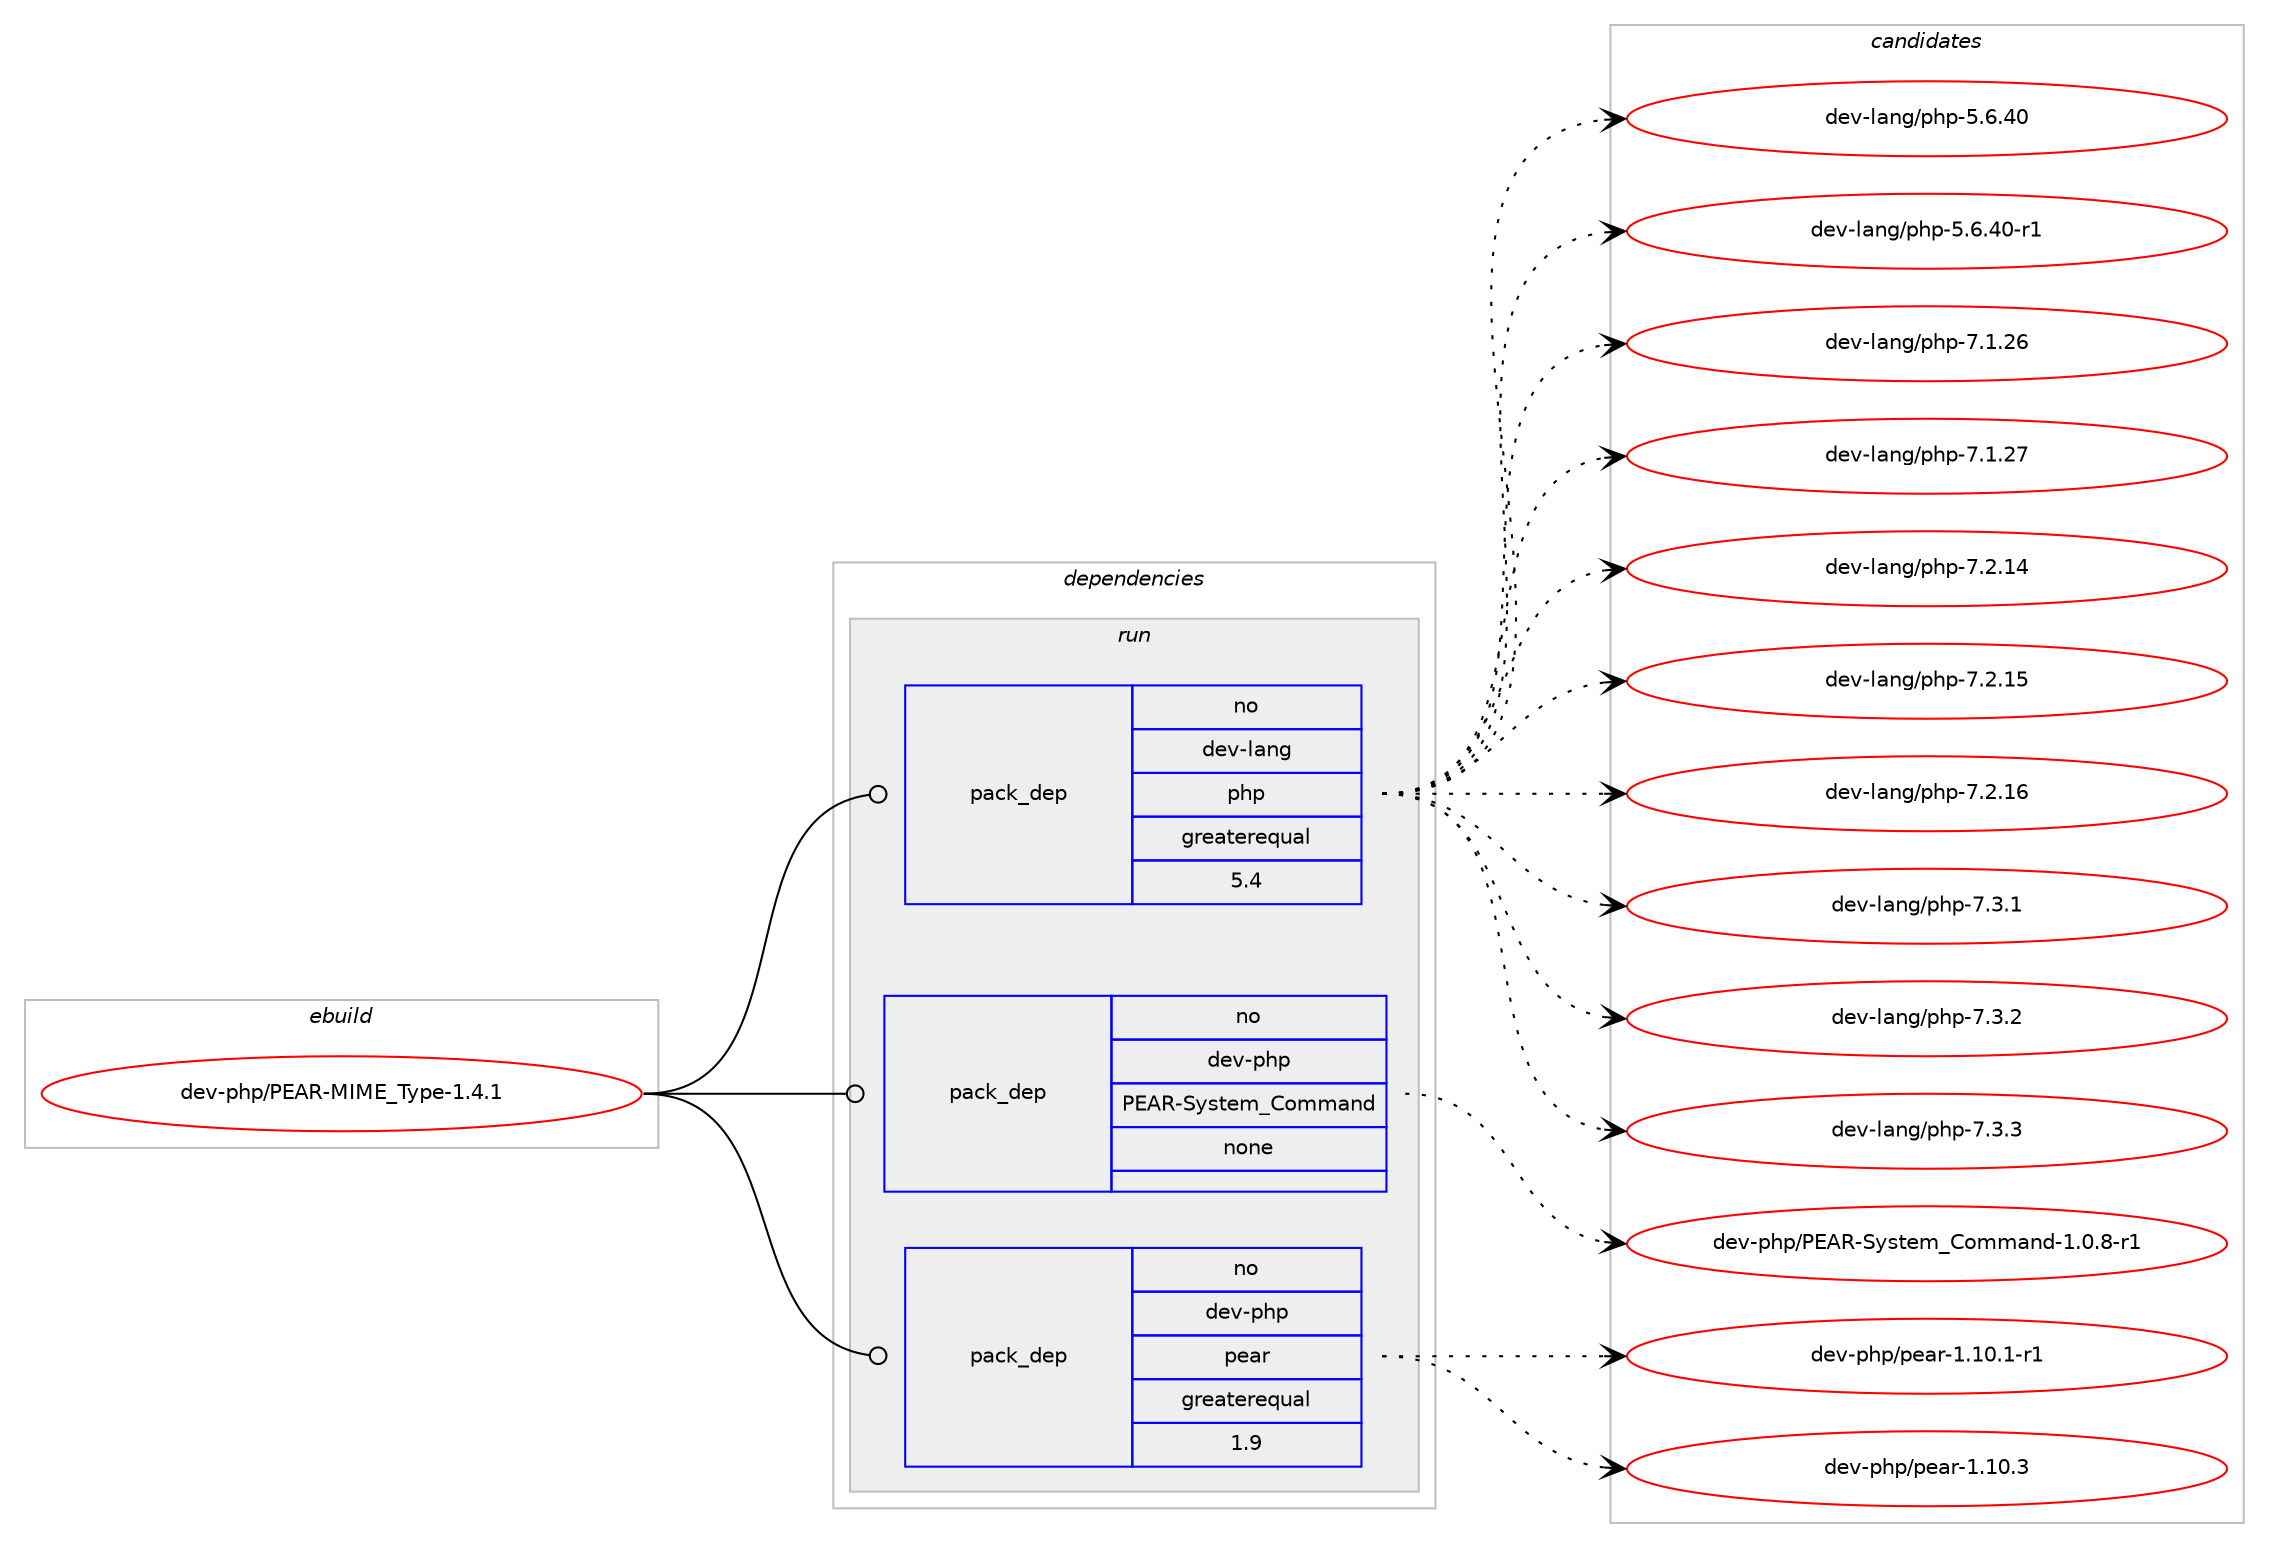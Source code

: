 digraph prolog {

# *************
# Graph options
# *************

newrank=true;
concentrate=true;
compound=true;
graph [rankdir=LR,fontname=Helvetica,fontsize=10,ranksep=1.5];#, ranksep=2.5, nodesep=0.2];
edge  [arrowhead=vee];
node  [fontname=Helvetica,fontsize=10];

# **********
# The ebuild
# **********

subgraph cluster_leftcol {
color=gray;
rank=same;
label=<<i>ebuild</i>>;
id [label="dev-php/PEAR-MIME_Type-1.4.1", color=red, width=4, href="../dev-php/PEAR-MIME_Type-1.4.1.svg"];
}

# ****************
# The dependencies
# ****************

subgraph cluster_midcol {
color=gray;
label=<<i>dependencies</i>>;
subgraph cluster_compile {
fillcolor="#eeeeee";
style=filled;
label=<<i>compile</i>>;
}
subgraph cluster_compileandrun {
fillcolor="#eeeeee";
style=filled;
label=<<i>compile and run</i>>;
}
subgraph cluster_run {
fillcolor="#eeeeee";
style=filled;
label=<<i>run</i>>;
subgraph pack1000123 {
dependency1392434 [label=<<TABLE BORDER="0" CELLBORDER="1" CELLSPACING="0" CELLPADDING="4" WIDTH="220"><TR><TD ROWSPAN="6" CELLPADDING="30">pack_dep</TD></TR><TR><TD WIDTH="110">no</TD></TR><TR><TD>dev-lang</TD></TR><TR><TD>php</TD></TR><TR><TD>greaterequal</TD></TR><TR><TD>5.4</TD></TR></TABLE>>, shape=none, color=blue];
}
id:e -> dependency1392434:w [weight=20,style="solid",arrowhead="odot"];
subgraph pack1000124 {
dependency1392435 [label=<<TABLE BORDER="0" CELLBORDER="1" CELLSPACING="0" CELLPADDING="4" WIDTH="220"><TR><TD ROWSPAN="6" CELLPADDING="30">pack_dep</TD></TR><TR><TD WIDTH="110">no</TD></TR><TR><TD>dev-php</TD></TR><TR><TD>PEAR-System_Command</TD></TR><TR><TD>none</TD></TR><TR><TD></TD></TR></TABLE>>, shape=none, color=blue];
}
id:e -> dependency1392435:w [weight=20,style="solid",arrowhead="odot"];
subgraph pack1000125 {
dependency1392436 [label=<<TABLE BORDER="0" CELLBORDER="1" CELLSPACING="0" CELLPADDING="4" WIDTH="220"><TR><TD ROWSPAN="6" CELLPADDING="30">pack_dep</TD></TR><TR><TD WIDTH="110">no</TD></TR><TR><TD>dev-php</TD></TR><TR><TD>pear</TD></TR><TR><TD>greaterequal</TD></TR><TR><TD>1.9</TD></TR></TABLE>>, shape=none, color=blue];
}
id:e -> dependency1392436:w [weight=20,style="solid",arrowhead="odot"];
}
}

# **************
# The candidates
# **************

subgraph cluster_choices {
rank=same;
color=gray;
label=<<i>candidates</i>>;

subgraph choice1000123 {
color=black;
nodesep=1;
choice10010111845108971101034711210411245534654465248 [label="dev-lang/php-5.6.40", color=red, width=4,href="../dev-lang/php-5.6.40.svg"];
choice100101118451089711010347112104112455346544652484511449 [label="dev-lang/php-5.6.40-r1", color=red, width=4,href="../dev-lang/php-5.6.40-r1.svg"];
choice10010111845108971101034711210411245554649465054 [label="dev-lang/php-7.1.26", color=red, width=4,href="../dev-lang/php-7.1.26.svg"];
choice10010111845108971101034711210411245554649465055 [label="dev-lang/php-7.1.27", color=red, width=4,href="../dev-lang/php-7.1.27.svg"];
choice10010111845108971101034711210411245554650464952 [label="dev-lang/php-7.2.14", color=red, width=4,href="../dev-lang/php-7.2.14.svg"];
choice10010111845108971101034711210411245554650464953 [label="dev-lang/php-7.2.15", color=red, width=4,href="../dev-lang/php-7.2.15.svg"];
choice10010111845108971101034711210411245554650464954 [label="dev-lang/php-7.2.16", color=red, width=4,href="../dev-lang/php-7.2.16.svg"];
choice100101118451089711010347112104112455546514649 [label="dev-lang/php-7.3.1", color=red, width=4,href="../dev-lang/php-7.3.1.svg"];
choice100101118451089711010347112104112455546514650 [label="dev-lang/php-7.3.2", color=red, width=4,href="../dev-lang/php-7.3.2.svg"];
choice100101118451089711010347112104112455546514651 [label="dev-lang/php-7.3.3", color=red, width=4,href="../dev-lang/php-7.3.3.svg"];
dependency1392434:e -> choice10010111845108971101034711210411245534654465248:w [style=dotted,weight="100"];
dependency1392434:e -> choice100101118451089711010347112104112455346544652484511449:w [style=dotted,weight="100"];
dependency1392434:e -> choice10010111845108971101034711210411245554649465054:w [style=dotted,weight="100"];
dependency1392434:e -> choice10010111845108971101034711210411245554649465055:w [style=dotted,weight="100"];
dependency1392434:e -> choice10010111845108971101034711210411245554650464952:w [style=dotted,weight="100"];
dependency1392434:e -> choice10010111845108971101034711210411245554650464953:w [style=dotted,weight="100"];
dependency1392434:e -> choice10010111845108971101034711210411245554650464954:w [style=dotted,weight="100"];
dependency1392434:e -> choice100101118451089711010347112104112455546514649:w [style=dotted,weight="100"];
dependency1392434:e -> choice100101118451089711010347112104112455546514650:w [style=dotted,weight="100"];
dependency1392434:e -> choice100101118451089711010347112104112455546514651:w [style=dotted,weight="100"];
}
subgraph choice1000124 {
color=black;
nodesep=1;
choice10010111845112104112478069658245831211151161011099567111109109971101004549464846564511449 [label="dev-php/PEAR-System_Command-1.0.8-r1", color=red, width=4,href="../dev-php/PEAR-System_Command-1.0.8-r1.svg"];
dependency1392435:e -> choice10010111845112104112478069658245831211151161011099567111109109971101004549464846564511449:w [style=dotted,weight="100"];
}
subgraph choice1000125 {
color=black;
nodesep=1;
choice100101118451121041124711210197114454946494846494511449 [label="dev-php/pear-1.10.1-r1", color=red, width=4,href="../dev-php/pear-1.10.1-r1.svg"];
choice10010111845112104112471121019711445494649484651 [label="dev-php/pear-1.10.3", color=red, width=4,href="../dev-php/pear-1.10.3.svg"];
dependency1392436:e -> choice100101118451121041124711210197114454946494846494511449:w [style=dotted,weight="100"];
dependency1392436:e -> choice10010111845112104112471121019711445494649484651:w [style=dotted,weight="100"];
}
}

}
